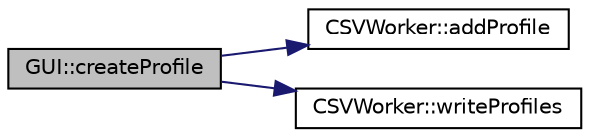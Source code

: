 digraph "GUI::createProfile"
{
 // INTERACTIVE_SVG=YES
 // LATEX_PDF_SIZE
  edge [fontname="Helvetica",fontsize="10",labelfontname="Helvetica",labelfontsize="10"];
  node [fontname="Helvetica",fontsize="10",shape=record];
  rankdir="LR";
  Node1 [label="GUI::createProfile",height=0.2,width=0.4,color="black", fillcolor="grey75", style="filled", fontcolor="black",tooltip="Creates a new player profile."];
  Node1 -> Node2 [color="midnightblue",fontsize="10",style="solid",fontname="Helvetica"];
  Node2 [label="CSVWorker::addProfile",height=0.2,width=0.4,color="black", fillcolor="white", style="filled",URL="$class_c_s_v_worker.html#ac98b30f76d058e7fff41a92382c7ecb5",tooltip=" "];
  Node1 -> Node3 [color="midnightblue",fontsize="10",style="solid",fontname="Helvetica"];
  Node3 [label="CSVWorker::writeProfiles",height=0.2,width=0.4,color="black", fillcolor="white", style="filled",URL="$class_c_s_v_worker.html#a8038915113e4cca065f4e825119ec9de",tooltip=" "];
}
